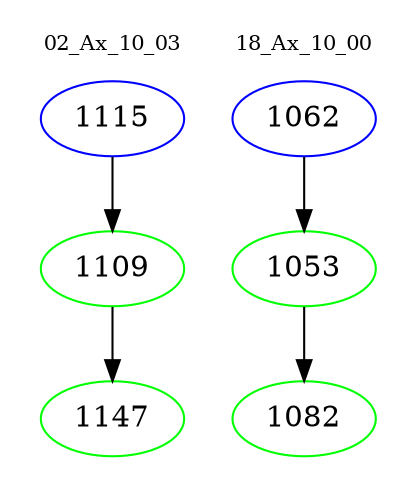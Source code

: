 digraph{
subgraph cluster_0 {
color = white
label = "02_Ax_10_03";
fontsize=10;
T0_1115 [label="1115", color="blue"]
T0_1115 -> T0_1109 [color="black"]
T0_1109 [label="1109", color="green"]
T0_1109 -> T0_1147 [color="black"]
T0_1147 [label="1147", color="green"]
}
subgraph cluster_1 {
color = white
label = "18_Ax_10_00";
fontsize=10;
T1_1062 [label="1062", color="blue"]
T1_1062 -> T1_1053 [color="black"]
T1_1053 [label="1053", color="green"]
T1_1053 -> T1_1082 [color="black"]
T1_1082 [label="1082", color="green"]
}
}
